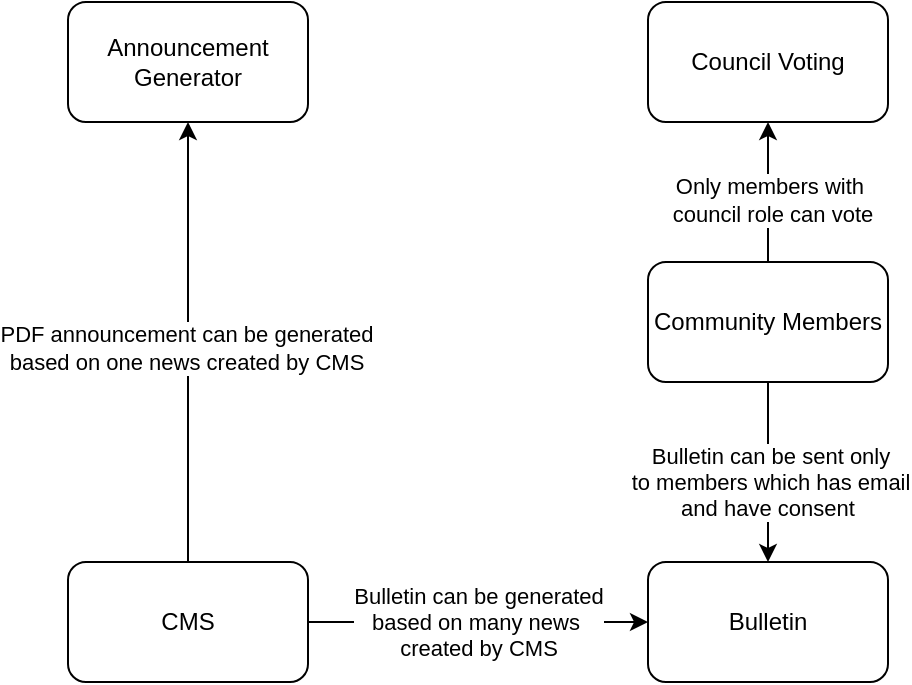 <mxfile version="24.4.6" type="device">
  <diagram id="C5RBs43oDa-KdzZeNtuy" name="Page-1">
    <mxGraphModel dx="1207" dy="665" grid="1" gridSize="10" guides="1" tooltips="1" connect="1" arrows="1" fold="1" page="1" pageScale="1" pageWidth="827" pageHeight="1169" math="0" shadow="0">
      <root>
        <mxCell id="WIyWlLk6GJQsqaUBKTNV-0" />
        <mxCell id="WIyWlLk6GJQsqaUBKTNV-1" parent="WIyWlLk6GJQsqaUBKTNV-0" />
        <mxCell id="HnpMmuLs4L-R6NWZxOnk-1" value="Announcement Generator" style="rounded=1;whiteSpace=wrap;html=1;" vertex="1" parent="WIyWlLk6GJQsqaUBKTNV-1">
          <mxGeometry x="80" y="70" width="120" height="60" as="geometry" />
        </mxCell>
        <mxCell id="HnpMmuLs4L-R6NWZxOnk-2" value="Bulletin" style="rounded=1;whiteSpace=wrap;html=1;" vertex="1" parent="WIyWlLk6GJQsqaUBKTNV-1">
          <mxGeometry x="370" y="350" width="120" height="60" as="geometry" />
        </mxCell>
        <mxCell id="HnpMmuLs4L-R6NWZxOnk-3" value="Council Voting" style="rounded=1;whiteSpace=wrap;html=1;" vertex="1" parent="WIyWlLk6GJQsqaUBKTNV-1">
          <mxGeometry x="370" y="70" width="120" height="60" as="geometry" />
        </mxCell>
        <mxCell id="HnpMmuLs4L-R6NWZxOnk-9" style="edgeStyle=orthogonalEdgeStyle;rounded=0;orthogonalLoop=1;jettySize=auto;html=1;exitX=0.5;exitY=0;exitDx=0;exitDy=0;entryX=0.5;entryY=1;entryDx=0;entryDy=0;" edge="1" parent="WIyWlLk6GJQsqaUBKTNV-1" source="HnpMmuLs4L-R6NWZxOnk-4" target="HnpMmuLs4L-R6NWZxOnk-3">
          <mxGeometry relative="1" as="geometry" />
        </mxCell>
        <mxCell id="HnpMmuLs4L-R6NWZxOnk-10" value="Only members with&amp;nbsp;&lt;div&gt;council role can vote&lt;/div&gt;" style="edgeLabel;html=1;align=center;verticalAlign=middle;resizable=0;points=[];" vertex="1" connectable="0" parent="HnpMmuLs4L-R6NWZxOnk-9">
          <mxGeometry x="-0.096" y="-2" relative="1" as="geometry">
            <mxPoint as="offset" />
          </mxGeometry>
        </mxCell>
        <mxCell id="HnpMmuLs4L-R6NWZxOnk-11" style="edgeStyle=orthogonalEdgeStyle;rounded=0;orthogonalLoop=1;jettySize=auto;html=1;exitX=0.5;exitY=1;exitDx=0;exitDy=0;entryX=0.5;entryY=0;entryDx=0;entryDy=0;" edge="1" parent="WIyWlLk6GJQsqaUBKTNV-1" source="HnpMmuLs4L-R6NWZxOnk-4" target="HnpMmuLs4L-R6NWZxOnk-2">
          <mxGeometry relative="1" as="geometry" />
        </mxCell>
        <mxCell id="HnpMmuLs4L-R6NWZxOnk-12" value="Bulletin can be sent only&lt;div&gt;to members which has email&lt;/div&gt;&lt;div&gt;and have consent&amp;nbsp;&lt;/div&gt;" style="edgeLabel;html=1;align=center;verticalAlign=middle;resizable=0;points=[];" vertex="1" connectable="0" parent="HnpMmuLs4L-R6NWZxOnk-11">
          <mxGeometry x="0.101" y="1" relative="1" as="geometry">
            <mxPoint as="offset" />
          </mxGeometry>
        </mxCell>
        <mxCell id="HnpMmuLs4L-R6NWZxOnk-4" value="Community Members" style="rounded=1;whiteSpace=wrap;html=1;" vertex="1" parent="WIyWlLk6GJQsqaUBKTNV-1">
          <mxGeometry x="370" y="200" width="120" height="60" as="geometry" />
        </mxCell>
        <mxCell id="HnpMmuLs4L-R6NWZxOnk-6" style="edgeStyle=orthogonalEdgeStyle;rounded=0;orthogonalLoop=1;jettySize=auto;html=1;exitX=0.5;exitY=0;exitDx=0;exitDy=0;entryX=0.5;entryY=1;entryDx=0;entryDy=0;" edge="1" parent="WIyWlLk6GJQsqaUBKTNV-1" source="HnpMmuLs4L-R6NWZxOnk-5" target="HnpMmuLs4L-R6NWZxOnk-1">
          <mxGeometry relative="1" as="geometry" />
        </mxCell>
        <mxCell id="HnpMmuLs4L-R6NWZxOnk-7" value="PDF announcement can be generated&lt;div&gt;based on one news created by CMS&lt;/div&gt;" style="edgeLabel;html=1;align=center;verticalAlign=middle;resizable=0;points=[];" vertex="1" connectable="0" parent="HnpMmuLs4L-R6NWZxOnk-6">
          <mxGeometry x="-0.023" y="1" relative="1" as="geometry">
            <mxPoint as="offset" />
          </mxGeometry>
        </mxCell>
        <mxCell id="HnpMmuLs4L-R6NWZxOnk-8" value="Bulletin can be generated&lt;div&gt;based on many news&amp;nbsp;&lt;/div&gt;&lt;div&gt;created by CMS&lt;/div&gt;" style="edgeStyle=orthogonalEdgeStyle;rounded=0;orthogonalLoop=1;jettySize=auto;html=1;exitX=1;exitY=0.5;exitDx=0;exitDy=0;entryX=0;entryY=0.5;entryDx=0;entryDy=0;" edge="1" parent="WIyWlLk6GJQsqaUBKTNV-1" source="HnpMmuLs4L-R6NWZxOnk-5" target="HnpMmuLs4L-R6NWZxOnk-2">
          <mxGeometry relative="1" as="geometry" />
        </mxCell>
        <mxCell id="HnpMmuLs4L-R6NWZxOnk-5" value="CMS" style="rounded=1;whiteSpace=wrap;html=1;" vertex="1" parent="WIyWlLk6GJQsqaUBKTNV-1">
          <mxGeometry x="80" y="350" width="120" height="60" as="geometry" />
        </mxCell>
      </root>
    </mxGraphModel>
  </diagram>
</mxfile>
